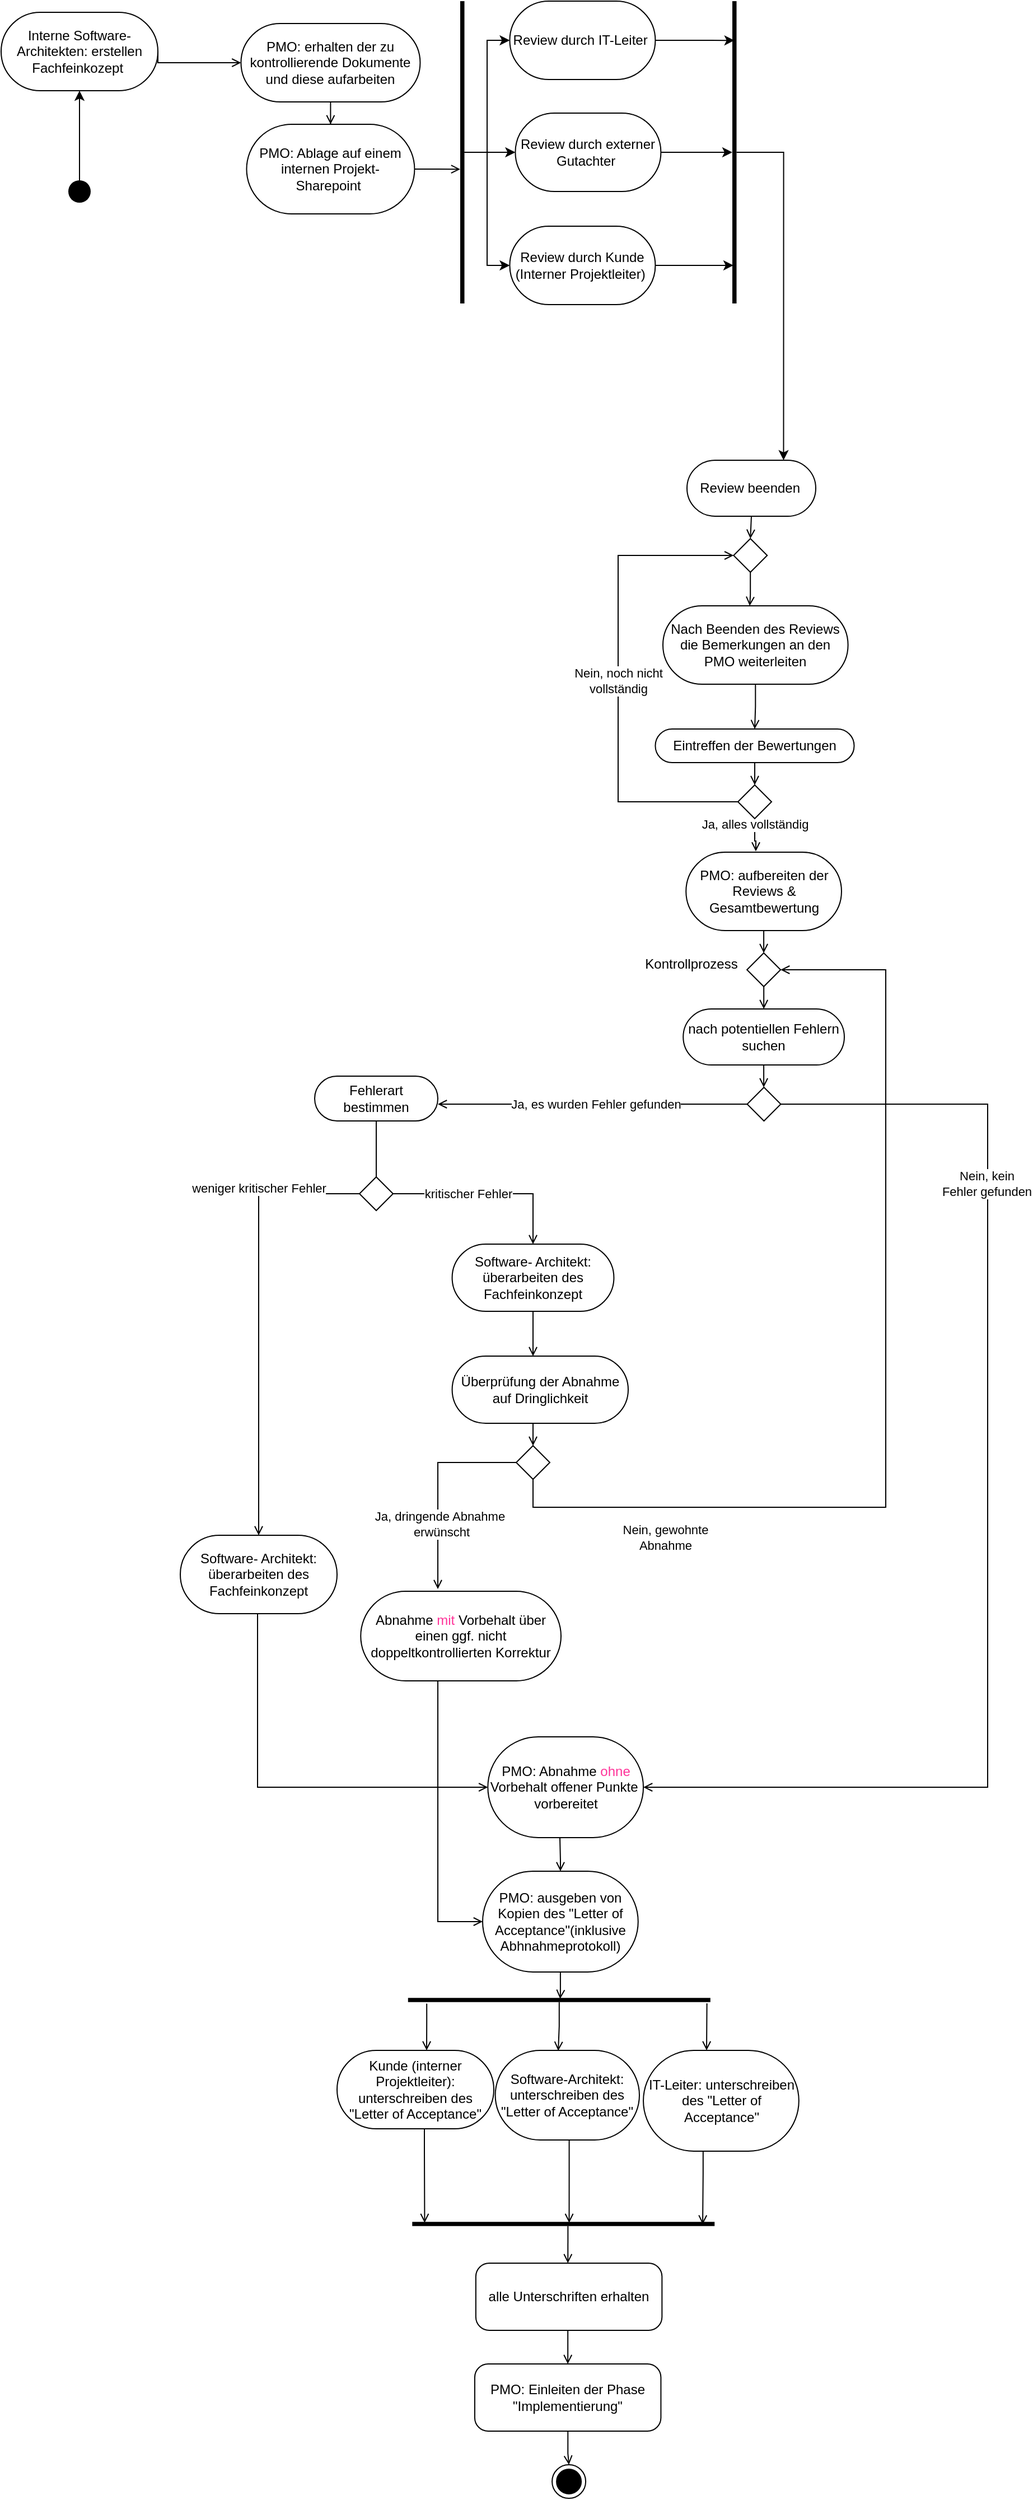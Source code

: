 <mxfile version="15.4.0" type="device"><diagram id="eayIpKKF-1s3_vj4NU4_" name="Page-1"><mxGraphModel dx="1732" dy="672" grid="1" gridSize="10" guides="1" tooltips="1" connect="1" arrows="1" fold="1" page="1" pageScale="1" pageWidth="827" pageHeight="1169" math="0" shadow="0"><root><mxCell id="0"/><mxCell id="1" parent="0"/><mxCell id="2" style="edgeStyle=orthogonalEdgeStyle;rounded=0;orthogonalLoop=1;jettySize=auto;html=1;exitX=1;exitY=0.5;exitDx=0;exitDy=0;entryX=0;entryY=0.5;entryDx=0;entryDy=0;endArrow=open;endFill=0;" parent="1" source="3" target="5" edge="1"><mxGeometry relative="1" as="geometry"><Array as="points"><mxPoint x="-370" y="315"/></Array></mxGeometry></mxCell><mxCell id="3" value="&lt;span style=&quot;font-family: &amp;#34;helvetica&amp;#34;&quot;&gt;Interne Software-Architekten: erstellen Fachfeinkozept&amp;nbsp;&lt;/span&gt;" style="rounded=1;whiteSpace=wrap;html=1;shadow=0;comic=0;labelBackgroundColor=none;strokeWidth=1;fontFamily=Verdana;fontSize=12;align=center;arcSize=50;" parent="1" vertex="1"><mxGeometry x="-510" y="270" width="140" height="70" as="geometry"/></mxCell><mxCell id="4" value="" style="edgeStyle=orthogonalEdgeStyle;rounded=0;orthogonalLoop=1;jettySize=auto;html=1;endArrow=open;endFill=0;" parent="1" source="5" target="7" edge="1"><mxGeometry relative="1" as="geometry"/></mxCell><mxCell id="5" value="&lt;span style=&quot;font-family: &amp;#34;helvetica&amp;#34;&quot;&gt;PMO: erhalten der zu kontrollierende Dokumente und diese aufarbeiten&lt;/span&gt;" style="rounded=1;whiteSpace=wrap;html=1;shadow=0;comic=0;labelBackgroundColor=none;strokeWidth=1;fontFamily=Verdana;fontSize=12;align=center;arcSize=50;" parent="1" vertex="1"><mxGeometry x="-295.78" y="280" width="160" height="70" as="geometry"/></mxCell><mxCell id="6" style="edgeStyle=orthogonalEdgeStyle;rounded=0;orthogonalLoop=1;jettySize=auto;html=1;endArrow=open;endFill=0;entryX=0;entryY=0.556;entryDx=0;entryDy=0;entryPerimeter=0;" parent="1" source="7" edge="1" target="20"><mxGeometry relative="1" as="geometry"><mxPoint x="-335.78" y="410" as="targetPoint"/></mxGeometry></mxCell><mxCell id="7" value="&lt;span style=&quot;font-family: &amp;#34;helvetica&amp;#34;&quot;&gt;PMO: Ablage auf einem internen Projekt-Sharepoint&amp;nbsp;&lt;/span&gt;" style="rounded=1;whiteSpace=wrap;html=1;shadow=0;comic=0;labelBackgroundColor=none;strokeWidth=1;fontFamily=Verdana;fontSize=12;align=center;arcSize=50;" parent="1" vertex="1"><mxGeometry x="-290.78" y="370" width="150" height="80" as="geometry"/></mxCell><mxCell id="SQDbD_rfC_oc4UMDPQPD-95" style="edgeStyle=orthogonalEdgeStyle;rounded=0;orthogonalLoop=1;jettySize=auto;html=1;entryX=0;entryY=0.5;entryDx=0;entryDy=0;entryPerimeter=0;" edge="1" parent="1" source="9" target="SQDbD_rfC_oc4UMDPQPD-88"><mxGeometry relative="1" as="geometry"/></mxCell><mxCell id="9" value="&lt;span style=&quot;font-family: &amp;#34;helvetica&amp;#34;&quot;&gt;Review durch externer Gutachter&amp;nbsp;&lt;/span&gt;" style="rounded=1;whiteSpace=wrap;html=1;shadow=0;comic=0;labelBackgroundColor=none;strokeWidth=1;fontFamily=Verdana;fontSize=12;align=center;arcSize=50;" parent="1" vertex="1"><mxGeometry x="-50.79" y="360" width="130" height="70" as="geometry"/></mxCell><mxCell id="SQDbD_rfC_oc4UMDPQPD-94" style="edgeStyle=orthogonalEdgeStyle;rounded=0;orthogonalLoop=1;jettySize=auto;html=1;entryX=0.267;entryY=0.874;entryDx=0;entryDy=0;entryPerimeter=0;" edge="1" parent="1" source="11" target="SQDbD_rfC_oc4UMDPQPD-88"><mxGeometry relative="1" as="geometry"/></mxCell><mxCell id="11" value="&lt;span style=&quot;font-family: &amp;#34;helvetica&amp;#34;&quot;&gt;Review durch Kunde (Interner Projektleiter)&amp;nbsp;&lt;/span&gt;" style="rounded=1;whiteSpace=wrap;html=1;shadow=0;comic=0;labelBackgroundColor=none;strokeWidth=1;fontFamily=Verdana;fontSize=12;align=center;arcSize=50;" parent="1" vertex="1"><mxGeometry x="-55.78" y="461" width="130" height="70" as="geometry"/></mxCell><mxCell id="SQDbD_rfC_oc4UMDPQPD-92" style="edgeStyle=orthogonalEdgeStyle;rounded=0;orthogonalLoop=1;jettySize=auto;html=1;entryX=0.5;entryY=0.13;entryDx=0;entryDy=0;entryPerimeter=0;" edge="1" parent="1" source="13" target="SQDbD_rfC_oc4UMDPQPD-88"><mxGeometry relative="1" as="geometry"/></mxCell><mxCell id="13" value="&lt;span style=&quot;font-family: &amp;#34;helvetica&amp;#34;&quot;&gt;Review durch IT-Leiter&amp;nbsp;&lt;/span&gt;" style="rounded=1;whiteSpace=wrap;html=1;shadow=0;comic=0;labelBackgroundColor=none;strokeWidth=1;fontFamily=Verdana;fontSize=12;align=center;arcSize=50;" parent="1" vertex="1"><mxGeometry x="-55.78" y="260" width="130" height="70" as="geometry"/></mxCell><mxCell id="SQDbD_rfC_oc4UMDPQPD-87" style="edgeStyle=orthogonalEdgeStyle;rounded=0;orthogonalLoop=1;jettySize=auto;html=1;" edge="1" parent="1" source="14" target="3"><mxGeometry relative="1" as="geometry"/></mxCell><mxCell id="14" value="" style="ellipse;fillColor=#000000;strokeColor=none;" parent="1" vertex="1"><mxGeometry x="-450.0" y="420" width="20" height="20" as="geometry"/></mxCell><mxCell id="15" style="edgeStyle=orthogonalEdgeStyle;rounded=0;orthogonalLoop=1;jettySize=auto;html=1;exitX=0.5;exitY=1;exitDx=0;exitDy=0;" parent="1" source="14" target="14" edge="1"><mxGeometry relative="1" as="geometry"/></mxCell><mxCell id="SQDbD_rfC_oc4UMDPQPD-89" style="edgeStyle=orthogonalEdgeStyle;rounded=0;orthogonalLoop=1;jettySize=auto;html=1;entryX=0;entryY=0.5;entryDx=0;entryDy=0;" edge="1" parent="1" source="20" target="13"><mxGeometry relative="1" as="geometry"/></mxCell><mxCell id="SQDbD_rfC_oc4UMDPQPD-90" style="edgeStyle=orthogonalEdgeStyle;rounded=0;orthogonalLoop=1;jettySize=auto;html=1;" edge="1" parent="1" source="20" target="9"><mxGeometry relative="1" as="geometry"/></mxCell><mxCell id="SQDbD_rfC_oc4UMDPQPD-91" style="edgeStyle=orthogonalEdgeStyle;rounded=0;orthogonalLoop=1;jettySize=auto;html=1;" edge="1" parent="1" source="20" target="11"><mxGeometry relative="1" as="geometry"/></mxCell><mxCell id="20" value="" style="html=1;points=[];perimeter=orthogonalPerimeter;fillColor=#000000;strokeColor=none;rotation=0;" parent="1" vertex="1"><mxGeometry x="-100" y="260" width="3.75" height="270" as="geometry"/></mxCell><mxCell id="21" style="edgeStyle=orthogonalEdgeStyle;rounded=0;orthogonalLoop=1;jettySize=auto;html=1;entryX=0.5;entryY=0;entryDx=0;entryDy=0;endArrow=open;endFill=0;" parent="1" source="22" target="79" edge="1"><mxGeometry relative="1" as="geometry"/></mxCell><mxCell id="22" value="&lt;span style=&quot;font-family: &amp;#34;helvetica&amp;#34;&quot;&gt;Nach Beenden des Reviews die Bemerkungen an den PMO weiterleiten&lt;/span&gt;" style="rounded=1;whiteSpace=wrap;html=1;shadow=0;comic=0;labelBackgroundColor=none;strokeWidth=1;fontFamily=Verdana;fontSize=12;align=center;arcSize=50;" parent="1" vertex="1"><mxGeometry x="81" y="800" width="165.31" height="70" as="geometry"/></mxCell><mxCell id="24" style="edgeStyle=orthogonalEdgeStyle;rounded=0;orthogonalLoop=1;jettySize=auto;html=1;endArrow=open;endFill=0;entryX=0.449;entryY=-0.011;entryDx=0;entryDy=0;entryPerimeter=0;" parent="1" source="27" target="33" edge="1"><mxGeometry relative="1" as="geometry"><mxPoint x="164.13" y="1020" as="targetPoint"/></mxGeometry></mxCell><mxCell id="25" value="Ja, alles vollständig" style="edgeLabel;html=1;align=center;verticalAlign=middle;resizable=0;points=[];" parent="24" vertex="1" connectable="0"><mxGeometry x="0.2" y="4" relative="1" as="geometry"><mxPoint x="-4" y="-13" as="offset"/></mxGeometry></mxCell><mxCell id="26" value="Nein, noch nicht &lt;br&gt;vollständig" style="edgeStyle=orthogonalEdgeStyle;rounded=0;orthogonalLoop=1;jettySize=auto;html=1;exitX=0;exitY=0.5;exitDx=0;exitDy=0;endArrow=open;endFill=0;entryX=0;entryY=0.5;entryDx=0;entryDy=0;" parent="1" source="27" target="29" edge="1"><mxGeometry relative="1" as="geometry"><mxPoint x="31.13" y="860" as="targetPoint"/><Array as="points"><mxPoint x="41" y="975"/><mxPoint x="41" y="755"/></Array></mxGeometry></mxCell><mxCell id="27" value="" style="rhombus;" parent="1" vertex="1"><mxGeometry x="148" y="960" width="30" height="30" as="geometry"/></mxCell><mxCell id="28" value="" style="edgeStyle=orthogonalEdgeStyle;rounded=0;orthogonalLoop=1;jettySize=auto;html=1;endArrow=open;endFill=0;entryX=0.469;entryY=0;entryDx=0;entryDy=0;entryPerimeter=0;" parent="1" source="29" target="22" edge="1"><mxGeometry relative="1" as="geometry"><mxPoint x="164.13" y="800" as="targetPoint"/></mxGeometry></mxCell><mxCell id="29" value="" style="rhombus;" parent="1" vertex="1"><mxGeometry x="144.13" y="740" width="30" height="30" as="geometry"/></mxCell><mxCell id="30" style="edgeStyle=orthogonalEdgeStyle;rounded=0;orthogonalLoop=1;jettySize=auto;html=1;exitX=0.5;exitY=1;exitDx=0;exitDy=0;entryX=0.5;entryY=0;entryDx=0;entryDy=0;endArrow=open;endFill=0;" parent="1" source="31" target="29" edge="1"><mxGeometry relative="1" as="geometry"/></mxCell><mxCell id="31" value="&lt;span style=&quot;font-family: &amp;#34;helvetica&amp;#34;&quot;&gt;Review beenden&amp;nbsp;&lt;/span&gt;" style="rounded=1;whiteSpace=wrap;html=1;shadow=0;comic=0;labelBackgroundColor=none;strokeWidth=1;fontFamily=Verdana;fontSize=12;align=center;arcSize=50;" parent="1" vertex="1"><mxGeometry x="102.5" y="670" width="115" height="50" as="geometry"/></mxCell><mxCell id="32" value="" style="edgeStyle=orthogonalEdgeStyle;rounded=0;orthogonalLoop=1;jettySize=auto;html=1;endArrow=open;endFill=0;" parent="1" source="33" target="84" edge="1"><mxGeometry relative="1" as="geometry"/></mxCell><mxCell id="33" value="&lt;span style=&quot;font-family: &amp;#34;helvetica&amp;#34;&quot;&gt;PMO: aufbereiten der Reviews &amp;amp; Gesamtbewertung&lt;/span&gt;" style="rounded=1;whiteSpace=wrap;html=1;shadow=0;comic=0;labelBackgroundColor=none;strokeWidth=1;fontFamily=Verdana;fontSize=12;align=center;arcSize=50;" parent="1" vertex="1"><mxGeometry x="101.63" y="1020" width="138.87" height="70" as="geometry"/></mxCell><mxCell id="34" style="edgeStyle=orthogonalEdgeStyle;rounded=0;orthogonalLoop=1;jettySize=auto;html=1;endArrow=open;endFill=0;exitX=1;exitY=0.5;exitDx=0;exitDy=0;entryX=1;entryY=0.5;entryDx=0;entryDy=0;" parent="1" source="38" target="49" edge="1"><mxGeometry relative="1" as="geometry"><mxPoint x="49.425" y="1994.03" as="targetPoint"/><mxPoint x="215.371" y="1217.049" as="sourcePoint"/><Array as="points"><mxPoint x="371" y="1245"/><mxPoint x="371" y="1855"/></Array></mxGeometry></mxCell><mxCell id="35" value="Nein, kein &lt;br&gt;Fehler gefunden" style="edgeLabel;html=1;align=center;verticalAlign=middle;resizable=0;points=[];" parent="34" vertex="1" connectable="0"><mxGeometry x="-0.548" relative="1" as="geometry"><mxPoint x="-1" y="6" as="offset"/></mxGeometry></mxCell><mxCell id="36" style="edgeStyle=orthogonalEdgeStyle;rounded=0;orthogonalLoop=1;jettySize=auto;html=1;endArrow=open;endFill=0;exitX=0;exitY=0.5;exitDx=0;exitDy=0;" parent="1" source="38" target="40" edge="1"><mxGeometry relative="1" as="geometry"><mxPoint x="-129.87" y="1215" as="targetPoint"/><Array as="points"><mxPoint x="-80" y="1245"/><mxPoint x="-80" y="1245"/></Array><mxPoint x="154.43" y="1214.76" as="sourcePoint"/></mxGeometry></mxCell><mxCell id="37" value="Ja, es wurden Fehler gefunden" style="edgeLabel;html=1;align=center;verticalAlign=middle;resizable=0;points=[];" parent="36" vertex="1" connectable="0"><mxGeometry x="-0.024" y="3" relative="1" as="geometry"><mxPoint x="-1" y="-3" as="offset"/></mxGeometry></mxCell><mxCell id="38" value="" style="rhombus;" parent="1" vertex="1"><mxGeometry x="156.25" y="1230" width="30" height="30" as="geometry"/></mxCell><mxCell id="39" style="edgeStyle=orthogonalEdgeStyle;rounded=0;orthogonalLoop=1;jettySize=auto;html=1;exitX=0.5;exitY=1;exitDx=0;exitDy=0;endArrow=open;endFill=0;entryX=0.5;entryY=0;entryDx=0;entryDy=0;" parent="1" source="40" target="45" edge="1"><mxGeometry relative="1" as="geometry"><mxPoint x="-231" y="1320" as="targetPoint"/><Array as="points"><mxPoint x="-175" y="1330"/><mxPoint x="-175" y="1330"/></Array></mxGeometry></mxCell><mxCell id="40" value="&lt;span style=&quot;font-family: &amp;#34;helvetica&amp;#34;&quot;&gt;Fehlerart bestimmen&lt;/span&gt;" style="rounded=1;whiteSpace=wrap;html=1;shadow=0;comic=0;labelBackgroundColor=none;strokeWidth=1;fontFamily=Verdana;fontSize=12;align=center;arcSize=50;" parent="1" vertex="1"><mxGeometry x="-230" y="1220" width="110" height="40" as="geometry"/></mxCell><mxCell id="41" style="edgeStyle=orthogonalEdgeStyle;rounded=0;orthogonalLoop=1;jettySize=auto;html=1;endArrow=open;endFill=0;exitX=0;exitY=0.5;exitDx=0;exitDy=0;entryX=0.5;entryY=0;entryDx=0;entryDy=0;" parent="1" source="45" target="47" edge="1"><mxGeometry relative="1" as="geometry"><mxPoint x="-360" y="1440" as="targetPoint"/><mxPoint x="-245.56" y="1294.41" as="sourcePoint"/></mxGeometry></mxCell><mxCell id="42" value="weniger kritischer Fehler" style="edgeLabel;html=1;align=center;verticalAlign=middle;resizable=0;points=[];" parent="41" vertex="1" connectable="0"><mxGeometry x="-0.08" y="-3" relative="1" as="geometry"><mxPoint x="3" y="-97" as="offset"/></mxGeometry></mxCell><mxCell id="43" style="edgeStyle=orthogonalEdgeStyle;rounded=0;orthogonalLoop=1;jettySize=auto;html=1;endArrow=open;endFill=0;" parent="1" source="45" target="56" edge="1"><mxGeometry relative="1" as="geometry"/></mxCell><mxCell id="44" value="kritischer Fehler" style="edgeLabel;html=1;align=center;verticalAlign=middle;resizable=0;points=[];" parent="43" vertex="1" connectable="0"><mxGeometry x="-0.213" relative="1" as="geometry"><mxPoint as="offset"/></mxGeometry></mxCell><mxCell id="45" value="" style="rhombus;" parent="1" vertex="1"><mxGeometry x="-190" y="1310" width="30" height="30" as="geometry"/></mxCell><mxCell id="46" style="edgeStyle=orthogonalEdgeStyle;rounded=0;orthogonalLoop=1;jettySize=auto;html=1;endArrow=open;endFill=0;entryX=0;entryY=0.5;entryDx=0;entryDy=0;" parent="1" source="47" target="49" edge="1"><mxGeometry relative="1" as="geometry"><mxPoint x="-140" y="1955" as="targetPoint"/><Array as="points"><mxPoint x="-281" y="1855"/></Array></mxGeometry></mxCell><mxCell id="47" value="&lt;span style=&quot;font-family: &amp;#34;helvetica&amp;#34;&quot;&gt;Software- Architekt: überarbeiten des Fachfeinkonzept&lt;/span&gt;" style="rounded=1;whiteSpace=wrap;html=1;shadow=0;comic=0;labelBackgroundColor=none;strokeWidth=1;fontFamily=Verdana;fontSize=12;align=center;arcSize=50;" parent="1" vertex="1"><mxGeometry x="-350" y="1630" width="140" height="70" as="geometry"/></mxCell><mxCell id="48" style="edgeStyle=orthogonalEdgeStyle;rounded=0;orthogonalLoop=1;jettySize=auto;html=1;endArrow=open;endFill=0;" parent="1" target="61" edge="1"><mxGeometry relative="1" as="geometry"><mxPoint x="-11" y="1900" as="sourcePoint"/><Array as="points"/></mxGeometry></mxCell><mxCell id="49" value="&lt;font face=&quot;helvetica&quot;&gt;PMO: Abnahme &lt;font color=&quot;#ff3399&quot;&gt;ohne&lt;/font&gt; Vorbehalt offener Punkte&amp;nbsp; vorbereitet&lt;/font&gt;" style="rounded=1;whiteSpace=wrap;html=1;shadow=0;comic=0;labelBackgroundColor=none;strokeWidth=1;fontFamily=Verdana;fontSize=12;align=center;arcSize=50;" parent="1" vertex="1"><mxGeometry x="-75.34" y="1810" width="138.87" height="90" as="geometry"/></mxCell><mxCell id="50" style="edgeStyle=orthogonalEdgeStyle;rounded=0;orthogonalLoop=1;jettySize=auto;html=1;endArrow=open;endFill=0;entryX=1;entryY=0.5;entryDx=0;entryDy=0;" parent="1" source="54" target="84" edge="1"><mxGeometry relative="1" as="geometry"><mxPoint x="170" y="1250" as="targetPoint"/><Array as="points"><mxPoint x="280" y="1605"/><mxPoint x="280" y="1125"/></Array></mxGeometry></mxCell><mxCell id="51" value="Nein, gewohnte &lt;br&gt;Abnahme&lt;br&gt;" style="edgeLabel;html=1;align=center;verticalAlign=middle;resizable=0;points=[];" parent="50" vertex="1" connectable="0"><mxGeometry x="-0.085" y="-2" relative="1" as="geometry"><mxPoint x="-199" y="105" as="offset"/></mxGeometry></mxCell><mxCell id="52" style="edgeStyle=orthogonalEdgeStyle;rounded=0;orthogonalLoop=1;jettySize=auto;html=1;endArrow=open;endFill=0;" parent="1" source="54" edge="1"><mxGeometry relative="1" as="geometry"><mxPoint x="-120" y="1678" as="targetPoint"/><Array as="points"><mxPoint x="-120" y="1565"/><mxPoint x="-120" y="1678"/></Array></mxGeometry></mxCell><mxCell id="53" value="Ja, dringende Abnahme&amp;nbsp;&lt;br&gt;erwünscht" style="edgeLabel;html=1;align=center;verticalAlign=middle;resizable=0;points=[];" parent="52" vertex="1" connectable="0"><mxGeometry x="0.137" y="3" relative="1" as="geometry"><mxPoint y="21" as="offset"/></mxGeometry></mxCell><mxCell id="54" value="" style="rhombus;" parent="1" vertex="1"><mxGeometry x="-50" y="1550" width="30" height="30" as="geometry"/></mxCell><mxCell id="55" style="edgeStyle=orthogonalEdgeStyle;rounded=0;orthogonalLoop=1;jettySize=auto;html=1;endArrow=open;endFill=0;" parent="1" source="56" target="75" edge="1"><mxGeometry relative="1" as="geometry"><Array as="points"><mxPoint x="-35" y="1460"/><mxPoint x="-35" y="1460"/></Array></mxGeometry></mxCell><mxCell id="56" value="&lt;span style=&quot;font-family: &amp;#34;helvetica&amp;#34;&quot;&gt;Software- Architekt: überarbeiten des Fachfeinkonzept&lt;/span&gt;" style="rounded=1;whiteSpace=wrap;html=1;shadow=0;comic=0;labelBackgroundColor=none;strokeWidth=1;fontFamily=Verdana;fontSize=12;align=center;arcSize=50;" parent="1" vertex="1"><mxGeometry x="-107.21" y="1370" width="144.43" height="60" as="geometry"/></mxCell><mxCell id="57" style="edgeStyle=orthogonalEdgeStyle;rounded=0;orthogonalLoop=1;jettySize=auto;html=1;endArrow=open;endFill=0;entryX=0;entryY=0.5;entryDx=0;entryDy=0;" parent="1" source="58" target="61" edge="1"><mxGeometry relative="1" as="geometry"><Array as="points"><mxPoint x="-120" y="1975"/></Array></mxGeometry></mxCell><mxCell id="58" value="&lt;span style=&quot;font-family: &amp;#34;helvetica&amp;#34;&quot;&gt;Abnahme &lt;font color=&quot;#ff3399&quot;&gt;mit&lt;/font&gt; Vorbehalt über einen ggf. nicht doppeltkontrollierten Korrektur&lt;/span&gt;" style="rounded=1;whiteSpace=wrap;html=1;shadow=0;comic=0;labelBackgroundColor=none;strokeWidth=1;fontFamily=Verdana;fontSize=12;align=center;arcSize=50;" parent="1" vertex="1"><mxGeometry x="-188.87" y="1680" width="178.87" height="80" as="geometry"/></mxCell><mxCell id="60" style="edgeStyle=orthogonalEdgeStyle;rounded=0;orthogonalLoop=1;jettySize=auto;html=1;endArrow=open;endFill=0;entryX=0.233;entryY=0.497;entryDx=0;entryDy=0;entryPerimeter=0;" parent="1" source="61" target="64" edge="1"><mxGeometry relative="1" as="geometry"><mxPoint x="-10.565" y="2040" as="targetPoint"/></mxGeometry></mxCell><mxCell id="61" value="&lt;font face=&quot;helvetica&quot;&gt;PMO: ausgeben von Kopien des &quot;Letter of Acceptance&quot;(inklusive Abhnahmeprotokoll)&lt;/font&gt;" style="rounded=1;whiteSpace=wrap;html=1;shadow=0;comic=0;labelBackgroundColor=none;strokeWidth=1;fontFamily=Verdana;fontSize=12;align=center;arcSize=50;" parent="1" vertex="1"><mxGeometry x="-80" y="1930" width="138.87" height="90" as="geometry"/></mxCell><mxCell id="62" style="edgeStyle=orthogonalEdgeStyle;rounded=0;orthogonalLoop=1;jettySize=auto;html=1;endArrow=open;endFill=0;exitX=1.364;exitY=0.805;exitDx=0;exitDy=0;exitPerimeter=0;" parent="1" edge="1"><mxGeometry relative="1" as="geometry"><mxPoint x="-130" y="2090" as="targetPoint"/><mxPoint x="-129.915" y="2048.24" as="sourcePoint"/><Array as="points"><mxPoint x="-130" y="2062"/><mxPoint x="-130" y="2062"/></Array></mxGeometry></mxCell><mxCell id="63" style="edgeStyle=orthogonalEdgeStyle;rounded=0;orthogonalLoop=1;jettySize=auto;html=1;entryX=0.437;entryY=0.004;entryDx=0;entryDy=0;entryPerimeter=0;endArrow=open;endFill=0;" parent="1" source="64" target="86" edge="1"><mxGeometry relative="1" as="geometry"/></mxCell><mxCell id="64" value="" style="html=1;points=[];perimeter=orthogonalPerimeter;fillColor=#000000;strokeColor=none;rotation=90;" parent="1" vertex="1"><mxGeometry x="-13.48" y="1910" width="3.75" height="270" as="geometry"/></mxCell><mxCell id="65" value="&lt;font face=&quot;helvetica&quot;&gt;Kunde (interner Projektleiter): unterschreiben des &quot;Letter of Acceptance&quot;&lt;/font&gt;" style="rounded=1;whiteSpace=wrap;html=1;shadow=0;comic=0;labelBackgroundColor=none;strokeWidth=1;fontFamily=Verdana;fontSize=12;align=center;arcSize=50;" parent="1" vertex="1"><mxGeometry x="-210" y="2090" width="140" height="70" as="geometry"/></mxCell><mxCell id="66" value="&lt;font face=&quot;helvetica&quot;&gt;IT-Leiter: unterschreiben des &quot;Letter of Acceptance&quot;&lt;/font&gt;" style="rounded=1;whiteSpace=wrap;html=1;shadow=0;comic=0;labelBackgroundColor=none;strokeWidth=1;fontFamily=Verdana;fontSize=12;align=center;arcSize=50;" parent="1" vertex="1"><mxGeometry x="63.53" y="2090" width="138.87" height="90" as="geometry"/></mxCell><mxCell id="67" style="edgeStyle=orthogonalEdgeStyle;rounded=0;orthogonalLoop=1;jettySize=auto;html=1;endArrow=open;endFill=0;entryX=0.5;entryY=0;entryDx=0;entryDy=0;" parent="1" edge="1"><mxGeometry relative="1" as="geometry"><mxPoint x="120.005" y="2090" as="targetPoint"/><mxPoint x="120.31" y="2050" as="sourcePoint"/><Array as="points"><mxPoint x="120.31" y="2048"/></Array></mxGeometry></mxCell><mxCell id="68" style="edgeStyle=orthogonalEdgeStyle;rounded=0;orthogonalLoop=1;jettySize=auto;html=1;endArrow=open;endFill=0;" parent="1" edge="1"><mxGeometry relative="1" as="geometry"><mxPoint x="-3.855" y="2280" as="targetPoint"/><mxPoint x="-3.8" y="2246.875" as="sourcePoint"/></mxGeometry></mxCell><mxCell id="69" value="" style="html=1;points=[];perimeter=orthogonalPerimeter;fillColor=#000000;strokeColor=none;rotation=90;" parent="1" vertex="1"><mxGeometry x="-9.73" y="2110" width="3.75" height="270" as="geometry"/></mxCell><mxCell id="70" style="edgeStyle=orthogonalEdgeStyle;rounded=0;orthogonalLoop=1;jettySize=auto;html=1;endArrow=open;endFill=0;exitX=0.5;exitY=1;exitDx=0;exitDy=0;entryX=0.233;entryY=0.959;entryDx=0;entryDy=0;entryPerimeter=0;" parent="1" source="65" target="69" edge="1"><mxGeometry relative="1" as="geometry"><mxPoint x="-88.095" y="2243.414" as="targetPoint"/><mxPoint x="-79.955" y="2056.24" as="sourcePoint"/><Array as="points"><mxPoint x="-132" y="2160"/><mxPoint x="-132" y="2180"/></Array></mxGeometry></mxCell><mxCell id="71" style="edgeStyle=orthogonalEdgeStyle;rounded=0;orthogonalLoop=1;jettySize=auto;html=1;endArrow=open;endFill=0;exitX=0.5;exitY=1;exitDx=0;exitDy=0;entryX=0.589;entryY=0.181;entryDx=0;entryDy=0;entryPerimeter=0;" parent="1" edge="1"><mxGeometry relative="1" as="geometry"><mxPoint x="116.525" y="2245.334" as="targetPoint"/><mxPoint x="116.905" y="2180" as="sourcePoint"/><Array as="points"><mxPoint x="117.21" y="2200"/><mxPoint x="116.21" y="2200"/></Array></mxGeometry></mxCell><mxCell id="72" style="edgeStyle=orthogonalEdgeStyle;rounded=0;orthogonalLoop=1;jettySize=auto;html=1;endArrow=open;endFill=0;" parent="1" source="73" target="87" edge="1"><mxGeometry relative="1" as="geometry"><mxPoint x="-3.915" y="2460" as="targetPoint"/></mxGeometry></mxCell><mxCell id="73" value="&lt;font face=&quot;helvetica&quot;&gt;PMO: Einleiten der Phase &quot;Implementierung&quot;&lt;/font&gt;" style="rounded=1;whiteSpace=wrap;html=1;shadow=0;comic=0;labelBackgroundColor=none;strokeWidth=1;fontFamily=Verdana;fontSize=12;align=center;arcSize=20;" parent="1" vertex="1"><mxGeometry x="-87.04" y="2370" width="166.25" height="60" as="geometry"/></mxCell><mxCell id="74" style="edgeStyle=orthogonalEdgeStyle;rounded=0;orthogonalLoop=1;jettySize=auto;html=1;entryX=0.5;entryY=0;entryDx=0;entryDy=0;endArrow=open;endFill=0;" parent="1" source="75" target="54" edge="1"><mxGeometry relative="1" as="geometry"><Array as="points"><mxPoint x="-35" y="1540"/><mxPoint x="-35" y="1540"/></Array></mxGeometry></mxCell><mxCell id="75" value="&lt;span style=&quot;font-family: &amp;#34;helvetica&amp;#34;&quot;&gt;Überprüfung der Abnahme auf Dringlichkeit&lt;/span&gt;" style="rounded=1;whiteSpace=wrap;html=1;shadow=0;comic=0;labelBackgroundColor=none;strokeWidth=1;fontFamily=Verdana;fontSize=12;align=center;arcSize=50;" parent="1" vertex="1"><mxGeometry x="-107.21" y="1470" width="157.21" height="60" as="geometry"/></mxCell><mxCell id="76" value="" style="edgeStyle=orthogonalEdgeStyle;rounded=0;orthogonalLoop=1;jettySize=auto;html=1;endArrow=open;endFill=0;entryX=0.5;entryY=0;entryDx=0;entryDy=0;" parent="1" source="77" target="38" edge="1"><mxGeometry relative="1" as="geometry"/></mxCell><mxCell id="77" value="&lt;font face=&quot;helvetica&quot;&gt;nach potentiellen Fehlern suchen&lt;/font&gt;" style="rounded=1;whiteSpace=wrap;html=1;shadow=0;comic=0;labelBackgroundColor=none;strokeWidth=1;fontFamily=Verdana;fontSize=12;align=center;arcSize=50;" parent="1" vertex="1"><mxGeometry x="99.13" y="1160" width="143.87" height="50" as="geometry"/></mxCell><mxCell id="78" style="edgeStyle=orthogonalEdgeStyle;rounded=0;orthogonalLoop=1;jettySize=auto;html=1;exitX=0.5;exitY=1;exitDx=0;exitDy=0;entryX=0.5;entryY=0;entryDx=0;entryDy=0;endArrow=open;endFill=0;" parent="1" source="79" target="27" edge="1"><mxGeometry relative="1" as="geometry"/></mxCell><mxCell id="79" value="&lt;span style=&quot;font-family: &amp;#34;helvetica&amp;#34;&quot;&gt;Eintreffen der Bewertungen&lt;/span&gt;" style="rounded=1;whiteSpace=wrap;html=1;shadow=0;comic=0;labelBackgroundColor=none;strokeWidth=1;fontFamily=Verdana;fontSize=12;align=center;arcSize=50;" parent="1" vertex="1"><mxGeometry x="74.22" y="910" width="177.56" height="30" as="geometry"/></mxCell><mxCell id="80" style="edgeStyle=orthogonalEdgeStyle;rounded=0;orthogonalLoop=1;jettySize=auto;html=1;entryX=0.5;entryY=0;entryDx=0;entryDy=0;endArrow=open;endFill=0;" parent="1" source="81" target="73" edge="1"><mxGeometry relative="1" as="geometry"><Array as="points"><mxPoint x="-4.04" y="2360"/></Array></mxGeometry></mxCell><mxCell id="81" value="&lt;font face=&quot;helvetica&quot;&gt;alle Unterschriften erhalten&lt;/font&gt;" style="rounded=1;whiteSpace=wrap;html=1;shadow=0;comic=0;labelBackgroundColor=none;strokeWidth=1;fontFamily=Verdana;fontSize=12;align=center;arcSize=20;" parent="1" vertex="1"><mxGeometry x="-86.07" y="2280" width="166.25" height="60" as="geometry"/></mxCell><mxCell id="82" value="Kontrollprozess" style="text;html=1;align=center;verticalAlign=middle;resizable=0;points=[];autosize=1;strokeColor=none;fillColor=none;" parent="1" vertex="1"><mxGeometry x="56.07" y="1110" width="100" height="20" as="geometry"/></mxCell><mxCell id="83" value="" style="edgeStyle=orthogonalEdgeStyle;rounded=0;orthogonalLoop=1;jettySize=auto;html=1;endArrow=open;endFill=0;" parent="1" source="84" target="77" edge="1"><mxGeometry relative="1" as="geometry"/></mxCell><mxCell id="84" value="" style="rhombus;" parent="1" vertex="1"><mxGeometry x="156.07" y="1110" width="30" height="30" as="geometry"/></mxCell><mxCell id="85" value="" style="edgeStyle=orthogonalEdgeStyle;rounded=0;orthogonalLoop=1;jettySize=auto;html=1;endArrow=open;endFill=0;entryX=0.233;entryY=0.481;entryDx=0;entryDy=0;entryPerimeter=0;" parent="1" source="86" target="69" edge="1"><mxGeometry relative="1" as="geometry"><mxPoint x="-3" y="2240" as="targetPoint"/><Array as="points"><mxPoint x="-3" y="2200"/></Array></mxGeometry></mxCell><mxCell id="86" value="&lt;font face=&quot;helvetica&quot;&gt;Software-Architekt: unterschreiben des &quot;Letter of Acceptance&quot;&lt;/font&gt;" style="rounded=1;whiteSpace=wrap;html=1;shadow=0;comic=0;labelBackgroundColor=none;strokeWidth=1;fontFamily=Verdana;fontSize=12;align=center;arcSize=50;" parent="1" vertex="1"><mxGeometry x="-68.71" y="2090" width="128.71" height="80" as="geometry"/></mxCell><mxCell id="87" value="" style="ellipse;html=1;shape=endState;fillColor=#000000;strokeColor=#000000;" parent="1" vertex="1"><mxGeometry x="-17.95" y="2460" width="30" height="30" as="geometry"/></mxCell><mxCell id="SQDbD_rfC_oc4UMDPQPD-96" style="edgeStyle=orthogonalEdgeStyle;rounded=0;orthogonalLoop=1;jettySize=auto;html=1;entryX=0.75;entryY=0;entryDx=0;entryDy=0;" edge="1" parent="1" source="SQDbD_rfC_oc4UMDPQPD-88" target="31"><mxGeometry relative="1" as="geometry"><Array as="points"><mxPoint x="189" y="395"/></Array></mxGeometry></mxCell><mxCell id="SQDbD_rfC_oc4UMDPQPD-88" value="" style="html=1;points=[];perimeter=orthogonalPerimeter;fillColor=#000000;strokeColor=none;rotation=0;" vertex="1" parent="1"><mxGeometry x="143" y="260" width="3.75" height="270" as="geometry"/></mxCell></root></mxGraphModel></diagram></mxfile>